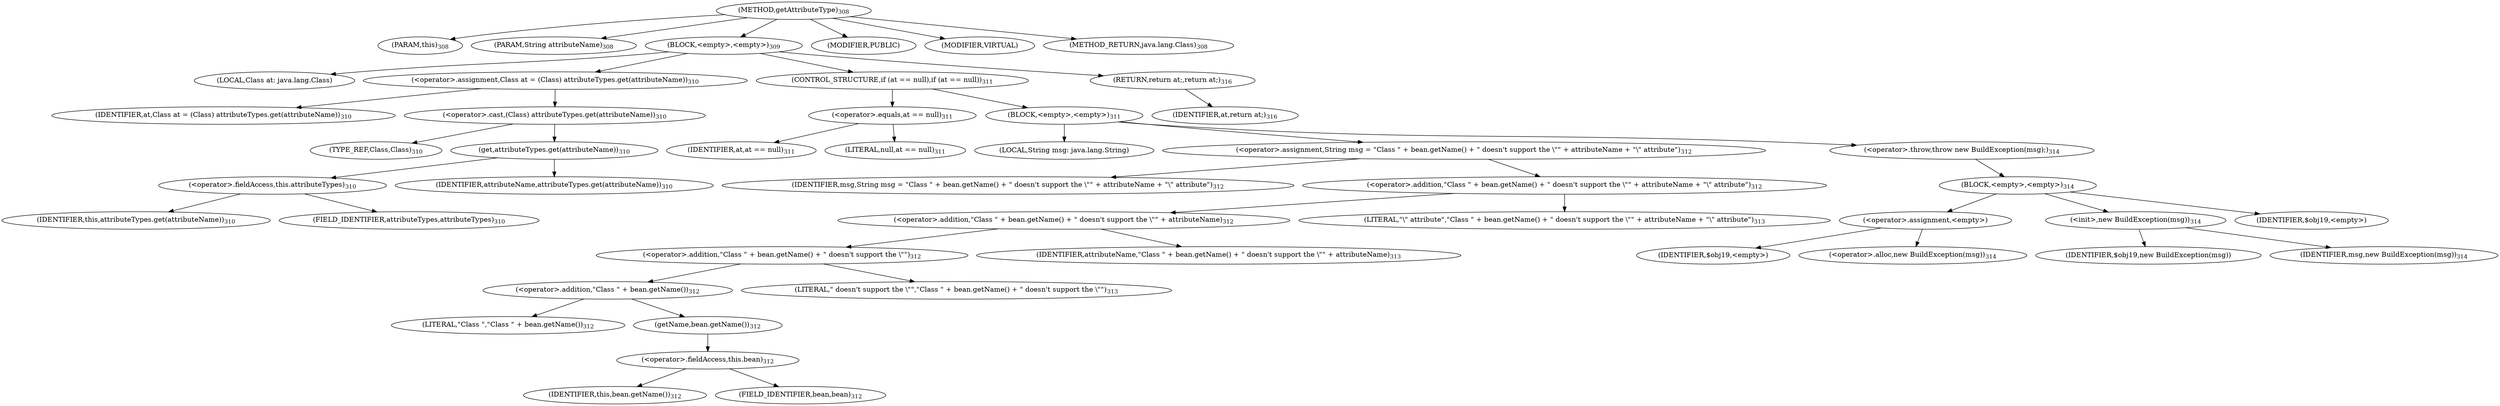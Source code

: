 digraph "getAttributeType" {  
"760" [label = <(METHOD,getAttributeType)<SUB>308</SUB>> ]
"761" [label = <(PARAM,this)<SUB>308</SUB>> ]
"762" [label = <(PARAM,String attributeName)<SUB>308</SUB>> ]
"763" [label = <(BLOCK,&lt;empty&gt;,&lt;empty&gt;)<SUB>309</SUB>> ]
"764" [label = <(LOCAL,Class at: java.lang.Class)> ]
"765" [label = <(&lt;operator&gt;.assignment,Class at = (Class) attributeTypes.get(attributeName))<SUB>310</SUB>> ]
"766" [label = <(IDENTIFIER,at,Class at = (Class) attributeTypes.get(attributeName))<SUB>310</SUB>> ]
"767" [label = <(&lt;operator&gt;.cast,(Class) attributeTypes.get(attributeName))<SUB>310</SUB>> ]
"768" [label = <(TYPE_REF,Class,Class)<SUB>310</SUB>> ]
"769" [label = <(get,attributeTypes.get(attributeName))<SUB>310</SUB>> ]
"770" [label = <(&lt;operator&gt;.fieldAccess,this.attributeTypes)<SUB>310</SUB>> ]
"771" [label = <(IDENTIFIER,this,attributeTypes.get(attributeName))<SUB>310</SUB>> ]
"772" [label = <(FIELD_IDENTIFIER,attributeTypes,attributeTypes)<SUB>310</SUB>> ]
"773" [label = <(IDENTIFIER,attributeName,attributeTypes.get(attributeName))<SUB>310</SUB>> ]
"774" [label = <(CONTROL_STRUCTURE,if (at == null),if (at == null))<SUB>311</SUB>> ]
"775" [label = <(&lt;operator&gt;.equals,at == null)<SUB>311</SUB>> ]
"776" [label = <(IDENTIFIER,at,at == null)<SUB>311</SUB>> ]
"777" [label = <(LITERAL,null,at == null)<SUB>311</SUB>> ]
"778" [label = <(BLOCK,&lt;empty&gt;,&lt;empty&gt;)<SUB>311</SUB>> ]
"779" [label = <(LOCAL,String msg: java.lang.String)> ]
"780" [label = <(&lt;operator&gt;.assignment,String msg = &quot;Class &quot; + bean.getName() + &quot; doesn't support the \&quot;&quot; + attributeName + &quot;\&quot; attribute&quot;)<SUB>312</SUB>> ]
"781" [label = <(IDENTIFIER,msg,String msg = &quot;Class &quot; + bean.getName() + &quot; doesn't support the \&quot;&quot; + attributeName + &quot;\&quot; attribute&quot;)<SUB>312</SUB>> ]
"782" [label = <(&lt;operator&gt;.addition,&quot;Class &quot; + bean.getName() + &quot; doesn't support the \&quot;&quot; + attributeName + &quot;\&quot; attribute&quot;)<SUB>312</SUB>> ]
"783" [label = <(&lt;operator&gt;.addition,&quot;Class &quot; + bean.getName() + &quot; doesn't support the \&quot;&quot; + attributeName)<SUB>312</SUB>> ]
"784" [label = <(&lt;operator&gt;.addition,&quot;Class &quot; + bean.getName() + &quot; doesn't support the \&quot;&quot;)<SUB>312</SUB>> ]
"785" [label = <(&lt;operator&gt;.addition,&quot;Class &quot; + bean.getName())<SUB>312</SUB>> ]
"786" [label = <(LITERAL,&quot;Class &quot;,&quot;Class &quot; + bean.getName())<SUB>312</SUB>> ]
"787" [label = <(getName,bean.getName())<SUB>312</SUB>> ]
"788" [label = <(&lt;operator&gt;.fieldAccess,this.bean)<SUB>312</SUB>> ]
"789" [label = <(IDENTIFIER,this,bean.getName())<SUB>312</SUB>> ]
"790" [label = <(FIELD_IDENTIFIER,bean,bean)<SUB>312</SUB>> ]
"791" [label = <(LITERAL,&quot; doesn't support the \&quot;&quot;,&quot;Class &quot; + bean.getName() + &quot; doesn't support the \&quot;&quot;)<SUB>313</SUB>> ]
"792" [label = <(IDENTIFIER,attributeName,&quot;Class &quot; + bean.getName() + &quot; doesn't support the \&quot;&quot; + attributeName)<SUB>313</SUB>> ]
"793" [label = <(LITERAL,&quot;\&quot; attribute&quot;,&quot;Class &quot; + bean.getName() + &quot; doesn't support the \&quot;&quot; + attributeName + &quot;\&quot; attribute&quot;)<SUB>313</SUB>> ]
"794" [label = <(&lt;operator&gt;.throw,throw new BuildException(msg);)<SUB>314</SUB>> ]
"795" [label = <(BLOCK,&lt;empty&gt;,&lt;empty&gt;)<SUB>314</SUB>> ]
"796" [label = <(&lt;operator&gt;.assignment,&lt;empty&gt;)> ]
"797" [label = <(IDENTIFIER,$obj19,&lt;empty&gt;)> ]
"798" [label = <(&lt;operator&gt;.alloc,new BuildException(msg))<SUB>314</SUB>> ]
"799" [label = <(&lt;init&gt;,new BuildException(msg))<SUB>314</SUB>> ]
"800" [label = <(IDENTIFIER,$obj19,new BuildException(msg))> ]
"801" [label = <(IDENTIFIER,msg,new BuildException(msg))<SUB>314</SUB>> ]
"802" [label = <(IDENTIFIER,$obj19,&lt;empty&gt;)> ]
"803" [label = <(RETURN,return at;,return at;)<SUB>316</SUB>> ]
"804" [label = <(IDENTIFIER,at,return at;)<SUB>316</SUB>> ]
"805" [label = <(MODIFIER,PUBLIC)> ]
"806" [label = <(MODIFIER,VIRTUAL)> ]
"807" [label = <(METHOD_RETURN,java.lang.Class)<SUB>308</SUB>> ]
  "760" -> "761" 
  "760" -> "762" 
  "760" -> "763" 
  "760" -> "805" 
  "760" -> "806" 
  "760" -> "807" 
  "763" -> "764" 
  "763" -> "765" 
  "763" -> "774" 
  "763" -> "803" 
  "765" -> "766" 
  "765" -> "767" 
  "767" -> "768" 
  "767" -> "769" 
  "769" -> "770" 
  "769" -> "773" 
  "770" -> "771" 
  "770" -> "772" 
  "774" -> "775" 
  "774" -> "778" 
  "775" -> "776" 
  "775" -> "777" 
  "778" -> "779" 
  "778" -> "780" 
  "778" -> "794" 
  "780" -> "781" 
  "780" -> "782" 
  "782" -> "783" 
  "782" -> "793" 
  "783" -> "784" 
  "783" -> "792" 
  "784" -> "785" 
  "784" -> "791" 
  "785" -> "786" 
  "785" -> "787" 
  "787" -> "788" 
  "788" -> "789" 
  "788" -> "790" 
  "794" -> "795" 
  "795" -> "796" 
  "795" -> "799" 
  "795" -> "802" 
  "796" -> "797" 
  "796" -> "798" 
  "799" -> "800" 
  "799" -> "801" 
  "803" -> "804" 
}

